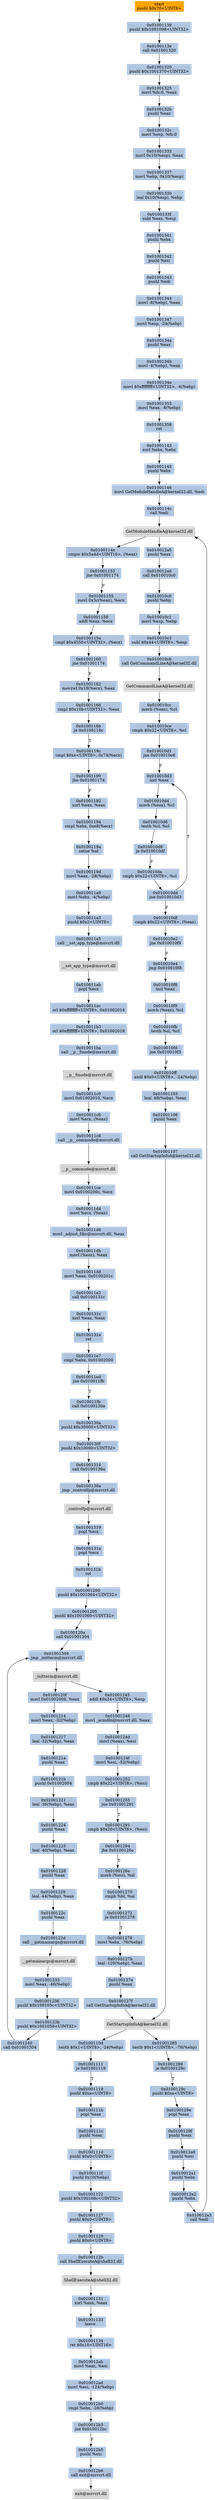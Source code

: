 digraph G {
node[shape=rectangle,style=filled,fillcolor=lightsteelblue,color=lightsteelblue]
bgcolor="transparent"
a0x01001137pushl_0x70UINT8[label="start\npushl $0x70<UINT8>",color="lightgrey",fillcolor="orange"];
a0x01001139pushl_0x1001098UINT32[label="0x01001139\npushl $0x1001098<UINT32>"];
a0x0100113ecall_0x01001320[label="0x0100113e\ncall 0x01001320"];
a0x01001320pushl_0x1001370UINT32[label="0x01001320\npushl $0x1001370<UINT32>"];
a0x01001325movl_fs_0_eax[label="0x01001325\nmovl %fs:0, %eax"];
a0x0100132bpushl_eax[label="0x0100132b\npushl %eax"];
a0x0100132cmovl_esp_fs_0[label="0x0100132c\nmovl %esp, %fs:0"];
a0x01001333movl_0x10esp__eax[label="0x01001333\nmovl 0x10(%esp), %eax"];
a0x01001337movl_ebp_0x10esp_[label="0x01001337\nmovl %ebp, 0x10(%esp)"];
a0x0100133bleal_0x10esp__ebp[label="0x0100133b\nleal 0x10(%esp), %ebp"];
a0x0100133fsubl_eax_esp[label="0x0100133f\nsubl %eax, %esp"];
a0x01001341pushl_ebx[label="0x01001341\npushl %ebx"];
a0x01001342pushl_esi[label="0x01001342\npushl %esi"];
a0x01001343pushl_edi[label="0x01001343\npushl %edi"];
a0x01001344movl__8ebp__eax[label="0x01001344\nmovl -8(%ebp), %eax"];
a0x01001347movl_esp__24ebp_[label="0x01001347\nmovl %esp, -24(%ebp)"];
a0x0100134apushl_eax[label="0x0100134a\npushl %eax"];
a0x0100134bmovl__4ebp__eax[label="0x0100134b\nmovl -4(%ebp), %eax"];
a0x0100134emovl_0xffffffffUINT32__4ebp_[label="0x0100134e\nmovl $0xffffffff<UINT32>, -4(%ebp)"];
a0x01001355movl_eax__8ebp_[label="0x01001355\nmovl %eax, -8(%ebp)"];
a0x01001358ret[label="0x01001358\nret"];
a0x01001143xorl_ebx_ebx[label="0x01001143\nxorl %ebx, %ebx"];
a0x01001145pushl_ebx[label="0x01001145\npushl %ebx"];
a0x01001146movl_GetModuleHandleA_kernel32_dll_edi[label="0x01001146\nmovl GetModuleHandleA@kernel32.dll, %edi"];
a0x0100114ccall_edi[label="0x0100114c\ncall %edi"];
GetModuleHandleA_kernel32_dll[label="GetModuleHandleA@kernel32.dll",color="lightgrey",fillcolor="lightgrey"];
a0x0100114ecmpw_0x5a4dUINT16_eax_[label="0x0100114e\ncmpw $0x5a4d<UINT16>, (%eax)"];
a0x01001153jne_0x01001174[label="0x01001153\njne 0x01001174"];
a0x01001155movl_0x3ceax__ecx[label="0x01001155\nmovl 0x3c(%eax), %ecx"];
a0x01001158addl_eax_ecx[label="0x01001158\naddl %eax, %ecx"];
a0x0100115acmpl_0x4550UINT32_ecx_[label="0x0100115a\ncmpl $0x4550<UINT32>, (%ecx)"];
a0x01001160jne_0x01001174[label="0x01001160\njne 0x01001174"];
a0x01001162movzwl_0x18ecx__eax[label="0x01001162\nmovzwl 0x18(%ecx), %eax"];
a0x01001166cmpl_0x10bUINT32_eax[label="0x01001166\ncmpl $0x10b<UINT32>, %eax"];
a0x0100116bje_0x0100118c[label="0x0100116b\nje 0x0100118c"];
a0x0100118ccmpl_0xeUINT8_0x74ecx_[label="0x0100118c\ncmpl $0xe<UINT8>, 0x74(%ecx)"];
a0x01001190jbe_0x01001174[label="0x01001190\njbe 0x01001174"];
a0x01001192xorl_eax_eax[label="0x01001192\nxorl %eax, %eax"];
a0x01001194cmpl_ebx_0xe8ecx_[label="0x01001194\ncmpl %ebx, 0xe8(%ecx)"];
a0x0100119asetne_al[label="0x0100119a\nsetne %al"];
a0x0100119dmovl_eax__28ebp_[label="0x0100119d\nmovl %eax, -28(%ebp)"];
a0x010011a0movl_ebx__4ebp_[label="0x010011a0\nmovl %ebx, -4(%ebp)"];
a0x010011a3pushl_0x2UINT8[label="0x010011a3\npushl $0x2<UINT8>"];
a0x010011a5call___set_app_type_msvcrt_dll[label="0x010011a5\ncall __set_app_type@msvcrt.dll"];
a__set_app_type_msvcrt_dll[label="__set_app_type@msvcrt.dll",color="lightgrey",fillcolor="lightgrey"];
a0x010011abpopl_ecx[label="0x010011ab\npopl %ecx"];
a0x010011acorl_0xffffffffUINT8_0x01002014[label="0x010011ac\norl $0xffffffff<UINT8>, 0x01002014"];
a0x010011b3orl_0xffffffffUINT8_0x01002018[label="0x010011b3\norl $0xffffffff<UINT8>, 0x01002018"];
a0x010011bacall___p__fmode_msvcrt_dll[label="0x010011ba\ncall __p__fmode@msvcrt.dll"];
a__p__fmode_msvcrt_dll[label="__p__fmode@msvcrt.dll",color="lightgrey",fillcolor="lightgrey"];
a0x010011c0movl_0x01002010_ecx[label="0x010011c0\nmovl 0x01002010, %ecx"];
a0x010011c6movl_ecx_eax_[label="0x010011c6\nmovl %ecx, (%eax)"];
a0x010011c8call___p__commode_msvcrt_dll[label="0x010011c8\ncall __p__commode@msvcrt.dll"];
a__p__commode_msvcrt_dll[label="__p__commode@msvcrt.dll",color="lightgrey",fillcolor="lightgrey"];
a0x010011cemovl_0x0100200c_ecx[label="0x010011ce\nmovl 0x0100200c, %ecx"];
a0x010011d4movl_ecx_eax_[label="0x010011d4\nmovl %ecx, (%eax)"];
a0x010011d6movl__adjust_fdiv_msvcrt_dll_eax[label="0x010011d6\nmovl _adjust_fdiv@msvcrt.dll, %eax"];
a0x010011dbmovl_eax__eax[label="0x010011db\nmovl (%eax), %eax"];
a0x010011ddmovl_eax_0x0100201c[label="0x010011dd\nmovl %eax, 0x0100201c"];
a0x010011e2call_0x0100131c[label="0x010011e2\ncall 0x0100131c"];
a0x0100131cxorl_eax_eax[label="0x0100131c\nxorl %eax, %eax"];
a0x0100131eret[label="0x0100131e\nret"];
a0x010011e7cmpl_ebx_0x01002000[label="0x010011e7\ncmpl %ebx, 0x01002000"];
a0x010011edjne_0x010011fb[label="0x010011ed\njne 0x010011fb"];
a0x010011fbcall_0x0100130a[label="0x010011fb\ncall 0x0100130a"];
a0x0100130apushl_0x30000UINT32[label="0x0100130a\npushl $0x30000<UINT32>"];
a0x0100130fpushl_0x10000UINT32[label="0x0100130f\npushl $0x10000<UINT32>"];
a0x01001314call_0x0100136a[label="0x01001314\ncall 0x0100136a"];
a0x0100136ajmp__controlfp_msvcrt_dll[label="0x0100136a\njmp _controlfp@msvcrt.dll"];
a_controlfp_msvcrt_dll[label="_controlfp@msvcrt.dll",color="lightgrey",fillcolor="lightgrey"];
a0x01001319popl_ecx[label="0x01001319\npopl %ecx"];
a0x0100131apopl_ecx[label="0x0100131a\npopl %ecx"];
a0x0100131bret[label="0x0100131b\nret"];
a0x01001200pushl_0x1001064UINT32[label="0x01001200\npushl $0x1001064<UINT32>"];
a0x01001205pushl_0x1001060UINT32[label="0x01001205\npushl $0x1001060<UINT32>"];
a0x0100120acall_0x01001304[label="0x0100120a\ncall 0x01001304"];
a0x01001304jmp__initterm_msvcrt_dll[label="0x01001304\njmp _initterm@msvcrt.dll"];
a_initterm_msvcrt_dll[label="_initterm@msvcrt.dll",color="lightgrey",fillcolor="lightgrey"];
a0x0100120fmovl_0x01002008_eax[label="0x0100120f\nmovl 0x01002008, %eax"];
a0x01001214movl_eax__32ebp_[label="0x01001214\nmovl %eax, -32(%ebp)"];
a0x01001217leal__32ebp__eax[label="0x01001217\nleal -32(%ebp), %eax"];
a0x0100121apushl_eax[label="0x0100121a\npushl %eax"];
a0x0100121bpushl_0x01002004[label="0x0100121b\npushl 0x01002004"];
a0x01001221leal__36ebp__eax[label="0x01001221\nleal -36(%ebp), %eax"];
a0x01001224pushl_eax[label="0x01001224\npushl %eax"];
a0x01001225leal__40ebp__eax[label="0x01001225\nleal -40(%ebp), %eax"];
a0x01001228pushl_eax[label="0x01001228\npushl %eax"];
a0x01001229leal__44ebp__eax[label="0x01001229\nleal -44(%ebp), %eax"];
a0x0100122cpushl_eax[label="0x0100122c\npushl %eax"];
a0x0100122dcall___getmainargs_msvcrt_dll[label="0x0100122d\ncall __getmainargs@msvcrt.dll"];
a__getmainargs_msvcrt_dll[label="__getmainargs@msvcrt.dll",color="lightgrey",fillcolor="lightgrey"];
a0x01001233movl_eax__48ebp_[label="0x01001233\nmovl %eax, -48(%ebp)"];
a0x01001236pushl_0x100105cUINT32[label="0x01001236\npushl $0x100105c<UINT32>"];
a0x0100123bpushl_0x1001058UINT32[label="0x0100123b\npushl $0x1001058<UINT32>"];
a0x01001240call_0x01001304[label="0x01001240\ncall 0x01001304"];
a0x01001245addl_0x24UINT8_esp[label="0x01001245\naddl $0x24<UINT8>, %esp"];
a0x01001248movl__acmdln_msvcrt_dll_eax[label="0x01001248\nmovl _acmdln@msvcrt.dll, %eax"];
a0x0100124dmovl_eax__esi[label="0x0100124d\nmovl (%eax), %esi"];
a0x0100124fmovl_esi__52ebp_[label="0x0100124f\nmovl %esi, -52(%ebp)"];
a0x01001252cmpb_0x22UINT8_esi_[label="0x01001252\ncmpb $0x22<UINT8>, (%esi)"];
a0x01001255jne_0x01001291[label="0x01001255\njne 0x01001291"];
a0x01001291cmpb_0x20UINT8_esi_[label="0x01001291\ncmpb $0x20<UINT8>, (%esi)"];
a0x01001294jbe_0x0100126e[label="0x01001294\njbe 0x0100126e"];
a0x0100126emovb_esi__al[label="0x0100126e\nmovb (%esi), %al"];
a0x01001270cmpb_bl_al[label="0x01001270\ncmpb %bl, %al"];
a0x01001272je_0x01001278[label="0x01001272\nje 0x01001278"];
a0x01001278movl_ebx__76ebp_[label="0x01001278\nmovl %ebx, -76(%ebp)"];
a0x0100127bleal__120ebp__eax[label="0x0100127b\nleal -120(%ebp), %eax"];
a0x0100127epushl_eax[label="0x0100127e\npushl %eax"];
a0x0100127fcall_GetStartupInfoA_kernel32_dll[label="0x0100127f\ncall GetStartupInfoA@kernel32.dll"];
GetStartupInfoA_kernel32_dll[label="GetStartupInfoA@kernel32.dll",color="lightgrey",fillcolor="lightgrey"];
a0x01001285testb_0x1UINT8__76ebp_[label="0x01001285\ntestb $0x1<UINT8>, -76(%ebp)"];
a0x01001289je_0x0100129c[label="0x01001289\nje 0x0100129c"];
a0x0100129cpushl_0xaUINT8[label="0x0100129c\npushl $0xa<UINT8>"];
a0x0100129epopl_eax[label="0x0100129e\npopl %eax"];
a0x0100129fpushl_eax[label="0x0100129f\npushl %eax"];
a0x010012a0pushl_esi[label="0x010012a0\npushl %esi"];
a0x010012a1pushl_ebx[label="0x010012a1\npushl %ebx"];
a0x010012a2pushl_ebx[label="0x010012a2\npushl %ebx"];
a0x010012a3call_edi[label="0x010012a3\ncall %edi"];
a0x010012a5pushl_eax[label="0x010012a5\npushl %eax"];
a0x010012a6call_0x010010c0[label="0x010012a6\ncall 0x010010c0"];
a0x010010c0pushl_ebp[label="0x010010c0\npushl %ebp"];
a0x010010c1movl_esp_ebp[label="0x010010c1\nmovl %esp, %ebp"];
a0x010010c3subl_0x44UINT8_esp[label="0x010010c3\nsubl $0x44<UINT8>, %esp"];
a0x010010c6call_GetCommandLineA_kernel32_dll[label="0x010010c6\ncall GetCommandLineA@kernel32.dll"];
GetCommandLineA_kernel32_dll[label="GetCommandLineA@kernel32.dll",color="lightgrey",fillcolor="lightgrey"];
a0x010010ccmovb_eax__cl[label="0x010010cc\nmovb (%eax), %cl"];
a0x010010cecmpb_0x22UINT8_cl[label="0x010010ce\ncmpb $0x22<UINT8>, %cl"];
a0x010010d1jne_0x010010e6[label="0x010010d1\njne 0x010010e6"];
a0x010010d3incl_eax[label="0x010010d3\nincl %eax"];
a0x010010d4movb_eax__cl[label="0x010010d4\nmovb (%eax), %cl"];
a0x010010d6testb_cl_cl[label="0x010010d6\ntestb %cl, %cl"];
a0x010010d8je_0x010010df[label="0x010010d8\nje 0x010010df"];
a0x010010dacmpb_0x22UINT8_cl[label="0x010010da\ncmpb $0x22<UINT8>, %cl"];
a0x010010ddjne_0x010010d3[label="0x010010dd\njne 0x010010d3"];
a0x010010dfcmpb_0x22UINT8_eax_[label="0x010010df\ncmpb $0x22<UINT8>, (%eax)"];
a0x010010e2jne_0x010010f9[label="0x010010e2\njne 0x010010f9"];
a0x010010e4jmp_0x010010f8[label="0x010010e4\njmp 0x010010f8"];
a0x010010f8incl_eax[label="0x010010f8\nincl %eax"];
a0x010010f9movb_eax__cl[label="0x010010f9\nmovb (%eax), %cl"];
a0x010010fbtestb_cl_cl[label="0x010010fb\ntestb %cl, %cl"];
a0x010010fdjne_0x010010f3[label="0x010010fd\njne 0x010010f3"];
a0x010010ffandl_0x0UINT8__24ebp_[label="0x010010ff\nandl $0x0<UINT8>, -24(%ebp)"];
a0x01001103leal__68ebp__eax[label="0x01001103\nleal -68(%ebp), %eax"];
a0x01001106pushl_eax[label="0x01001106\npushl %eax"];
a0x01001107call_GetStartupInfoA_kernel32_dll[label="0x01001107\ncall GetStartupInfoA@kernel32.dll"];
a0x0100110dtestb_0x1UINT8__24ebp_[label="0x0100110d\ntestb $0x1<UINT8>, -24(%ebp)"];
a0x01001111je_0x01001119[label="0x01001111\nje 0x01001119"];
a0x01001119pushl_0xaUINT8[label="0x01001119\npushl $0xa<UINT8>"];
a0x0100111bpopl_eax[label="0x0100111b\npopl %eax"];
a0x0100111cpushl_eax[label="0x0100111c\npushl %eax"];
a0x0100111dpushl_0x0UINT8[label="0x0100111d\npushl $0x0<UINT8>"];
a0x0100111fpushl_0x10ebp_[label="0x0100111f\npushl 0x10(%ebp)"];
a0x01001122pushl_0x100108cUINT32[label="0x01001122\npushl $0x100108c<UINT32>"];
a0x01001127pushl_0x0UINT8[label="0x01001127\npushl $0x0<UINT8>"];
a0x01001129pushl_0x0UINT8[label="0x01001129\npushl $0x0<UINT8>"];
a0x0100112bcall_ShellExecuteA_shell32_dll[label="0x0100112b\ncall ShellExecuteA@shell32.dll"];
ShellExecuteA_shell32_dll[label="ShellExecuteA@shell32.dll",color="lightgrey",fillcolor="lightgrey"];
a0x01001131xorl_eax_eax[label="0x01001131\nxorl %eax, %eax"];
a0x01001133leave_[label="0x01001133\nleave "];
a0x01001134ret_0x10UINT16[label="0x01001134\nret $0x10<UINT16>"];
a0x010012abmovl_eax_esi[label="0x010012ab\nmovl %eax, %esi"];
a0x010012admovl_esi__124ebp_[label="0x010012ad\nmovl %esi, -124(%ebp)"];
a0x010012b0cmpl_ebx__28ebp_[label="0x010012b0\ncmpl %ebx, -28(%ebp)"];
a0x010012b3jne_0x010012bc[label="0x010012b3\njne 0x010012bc"];
a0x010012b5pushl_esi[label="0x010012b5\npushl %esi"];
a0x010012b6call_exit_msvcrt_dll[label="0x010012b6\ncall exit@msvcrt.dll"];
exit_msvcrt_dll[label="exit@msvcrt.dll",color="lightgrey",fillcolor="lightgrey"];
a0x01001137pushl_0x70UINT8 -> a0x01001139pushl_0x1001098UINT32 [color="#000000"];
a0x01001139pushl_0x1001098UINT32 -> a0x0100113ecall_0x01001320 [color="#000000"];
a0x0100113ecall_0x01001320 -> a0x01001320pushl_0x1001370UINT32 [color="#000000"];
a0x01001320pushl_0x1001370UINT32 -> a0x01001325movl_fs_0_eax [color="#000000"];
a0x01001325movl_fs_0_eax -> a0x0100132bpushl_eax [color="#000000"];
a0x0100132bpushl_eax -> a0x0100132cmovl_esp_fs_0 [color="#000000"];
a0x0100132cmovl_esp_fs_0 -> a0x01001333movl_0x10esp__eax [color="#000000"];
a0x01001333movl_0x10esp__eax -> a0x01001337movl_ebp_0x10esp_ [color="#000000"];
a0x01001337movl_ebp_0x10esp_ -> a0x0100133bleal_0x10esp__ebp [color="#000000"];
a0x0100133bleal_0x10esp__ebp -> a0x0100133fsubl_eax_esp [color="#000000"];
a0x0100133fsubl_eax_esp -> a0x01001341pushl_ebx [color="#000000"];
a0x01001341pushl_ebx -> a0x01001342pushl_esi [color="#000000"];
a0x01001342pushl_esi -> a0x01001343pushl_edi [color="#000000"];
a0x01001343pushl_edi -> a0x01001344movl__8ebp__eax [color="#000000"];
a0x01001344movl__8ebp__eax -> a0x01001347movl_esp__24ebp_ [color="#000000"];
a0x01001347movl_esp__24ebp_ -> a0x0100134apushl_eax [color="#000000"];
a0x0100134apushl_eax -> a0x0100134bmovl__4ebp__eax [color="#000000"];
a0x0100134bmovl__4ebp__eax -> a0x0100134emovl_0xffffffffUINT32__4ebp_ [color="#000000"];
a0x0100134emovl_0xffffffffUINT32__4ebp_ -> a0x01001355movl_eax__8ebp_ [color="#000000"];
a0x01001355movl_eax__8ebp_ -> a0x01001358ret [color="#000000"];
a0x01001358ret -> a0x01001143xorl_ebx_ebx [color="#000000"];
a0x01001143xorl_ebx_ebx -> a0x01001145pushl_ebx [color="#000000"];
a0x01001145pushl_ebx -> a0x01001146movl_GetModuleHandleA_kernel32_dll_edi [color="#000000"];
a0x01001146movl_GetModuleHandleA_kernel32_dll_edi -> a0x0100114ccall_edi [color="#000000"];
a0x0100114ccall_edi -> GetModuleHandleA_kernel32_dll [color="#000000"];
GetModuleHandleA_kernel32_dll -> a0x0100114ecmpw_0x5a4dUINT16_eax_ [color="#000000"];
a0x0100114ecmpw_0x5a4dUINT16_eax_ -> a0x01001153jne_0x01001174 [color="#000000"];
a0x01001153jne_0x01001174 -> a0x01001155movl_0x3ceax__ecx [color="#000000",label="F"];
a0x01001155movl_0x3ceax__ecx -> a0x01001158addl_eax_ecx [color="#000000"];
a0x01001158addl_eax_ecx -> a0x0100115acmpl_0x4550UINT32_ecx_ [color="#000000"];
a0x0100115acmpl_0x4550UINT32_ecx_ -> a0x01001160jne_0x01001174 [color="#000000"];
a0x01001160jne_0x01001174 -> a0x01001162movzwl_0x18ecx__eax [color="#000000",label="F"];
a0x01001162movzwl_0x18ecx__eax -> a0x01001166cmpl_0x10bUINT32_eax [color="#000000"];
a0x01001166cmpl_0x10bUINT32_eax -> a0x0100116bje_0x0100118c [color="#000000"];
a0x0100116bje_0x0100118c -> a0x0100118ccmpl_0xeUINT8_0x74ecx_ [color="#000000",label="T"];
a0x0100118ccmpl_0xeUINT8_0x74ecx_ -> a0x01001190jbe_0x01001174 [color="#000000"];
a0x01001190jbe_0x01001174 -> a0x01001192xorl_eax_eax [color="#000000",label="F"];
a0x01001192xorl_eax_eax -> a0x01001194cmpl_ebx_0xe8ecx_ [color="#000000"];
a0x01001194cmpl_ebx_0xe8ecx_ -> a0x0100119asetne_al [color="#000000"];
a0x0100119asetne_al -> a0x0100119dmovl_eax__28ebp_ [color="#000000"];
a0x0100119dmovl_eax__28ebp_ -> a0x010011a0movl_ebx__4ebp_ [color="#000000"];
a0x010011a0movl_ebx__4ebp_ -> a0x010011a3pushl_0x2UINT8 [color="#000000"];
a0x010011a3pushl_0x2UINT8 -> a0x010011a5call___set_app_type_msvcrt_dll [color="#000000"];
a0x010011a5call___set_app_type_msvcrt_dll -> a__set_app_type_msvcrt_dll [color="#000000"];
a__set_app_type_msvcrt_dll -> a0x010011abpopl_ecx [color="#000000"];
a0x010011abpopl_ecx -> a0x010011acorl_0xffffffffUINT8_0x01002014 [color="#000000"];
a0x010011acorl_0xffffffffUINT8_0x01002014 -> a0x010011b3orl_0xffffffffUINT8_0x01002018 [color="#000000"];
a0x010011b3orl_0xffffffffUINT8_0x01002018 -> a0x010011bacall___p__fmode_msvcrt_dll [color="#000000"];
a0x010011bacall___p__fmode_msvcrt_dll -> a__p__fmode_msvcrt_dll [color="#000000"];
a__p__fmode_msvcrt_dll -> a0x010011c0movl_0x01002010_ecx [color="#000000"];
a0x010011c0movl_0x01002010_ecx -> a0x010011c6movl_ecx_eax_ [color="#000000"];
a0x010011c6movl_ecx_eax_ -> a0x010011c8call___p__commode_msvcrt_dll [color="#000000"];
a0x010011c8call___p__commode_msvcrt_dll -> a__p__commode_msvcrt_dll [color="#000000"];
a__p__commode_msvcrt_dll -> a0x010011cemovl_0x0100200c_ecx [color="#000000"];
a0x010011cemovl_0x0100200c_ecx -> a0x010011d4movl_ecx_eax_ [color="#000000"];
a0x010011d4movl_ecx_eax_ -> a0x010011d6movl__adjust_fdiv_msvcrt_dll_eax [color="#000000"];
a0x010011d6movl__adjust_fdiv_msvcrt_dll_eax -> a0x010011dbmovl_eax__eax [color="#000000"];
a0x010011dbmovl_eax__eax -> a0x010011ddmovl_eax_0x0100201c [color="#000000"];
a0x010011ddmovl_eax_0x0100201c -> a0x010011e2call_0x0100131c [color="#000000"];
a0x010011e2call_0x0100131c -> a0x0100131cxorl_eax_eax [color="#000000"];
a0x0100131cxorl_eax_eax -> a0x0100131eret [color="#000000"];
a0x0100131eret -> a0x010011e7cmpl_ebx_0x01002000 [color="#000000"];
a0x010011e7cmpl_ebx_0x01002000 -> a0x010011edjne_0x010011fb [color="#000000"];
a0x010011edjne_0x010011fb -> a0x010011fbcall_0x0100130a [color="#000000",label="T"];
a0x010011fbcall_0x0100130a -> a0x0100130apushl_0x30000UINT32 [color="#000000"];
a0x0100130apushl_0x30000UINT32 -> a0x0100130fpushl_0x10000UINT32 [color="#000000"];
a0x0100130fpushl_0x10000UINT32 -> a0x01001314call_0x0100136a [color="#000000"];
a0x01001314call_0x0100136a -> a0x0100136ajmp__controlfp_msvcrt_dll [color="#000000"];
a0x0100136ajmp__controlfp_msvcrt_dll -> a_controlfp_msvcrt_dll [color="#000000"];
a_controlfp_msvcrt_dll -> a0x01001319popl_ecx [color="#000000"];
a0x01001319popl_ecx -> a0x0100131apopl_ecx [color="#000000"];
a0x0100131apopl_ecx -> a0x0100131bret [color="#000000"];
a0x0100131bret -> a0x01001200pushl_0x1001064UINT32 [color="#000000"];
a0x01001200pushl_0x1001064UINT32 -> a0x01001205pushl_0x1001060UINT32 [color="#000000"];
a0x01001205pushl_0x1001060UINT32 -> a0x0100120acall_0x01001304 [color="#000000"];
a0x0100120acall_0x01001304 -> a0x01001304jmp__initterm_msvcrt_dll [color="#000000"];
a0x01001304jmp__initterm_msvcrt_dll -> a_initterm_msvcrt_dll [color="#000000"];
a_initterm_msvcrt_dll -> a0x0100120fmovl_0x01002008_eax [color="#000000"];
a0x0100120fmovl_0x01002008_eax -> a0x01001214movl_eax__32ebp_ [color="#000000"];
a0x01001214movl_eax__32ebp_ -> a0x01001217leal__32ebp__eax [color="#000000"];
a0x01001217leal__32ebp__eax -> a0x0100121apushl_eax [color="#000000"];
a0x0100121apushl_eax -> a0x0100121bpushl_0x01002004 [color="#000000"];
a0x0100121bpushl_0x01002004 -> a0x01001221leal__36ebp__eax [color="#000000"];
a0x01001221leal__36ebp__eax -> a0x01001224pushl_eax [color="#000000"];
a0x01001224pushl_eax -> a0x01001225leal__40ebp__eax [color="#000000"];
a0x01001225leal__40ebp__eax -> a0x01001228pushl_eax [color="#000000"];
a0x01001228pushl_eax -> a0x01001229leal__44ebp__eax [color="#000000"];
a0x01001229leal__44ebp__eax -> a0x0100122cpushl_eax [color="#000000"];
a0x0100122cpushl_eax -> a0x0100122dcall___getmainargs_msvcrt_dll [color="#000000"];
a0x0100122dcall___getmainargs_msvcrt_dll -> a__getmainargs_msvcrt_dll [color="#000000"];
a__getmainargs_msvcrt_dll -> a0x01001233movl_eax__48ebp_ [color="#000000"];
a0x01001233movl_eax__48ebp_ -> a0x01001236pushl_0x100105cUINT32 [color="#000000"];
a0x01001236pushl_0x100105cUINT32 -> a0x0100123bpushl_0x1001058UINT32 [color="#000000"];
a0x0100123bpushl_0x1001058UINT32 -> a0x01001240call_0x01001304 [color="#000000"];
a0x01001240call_0x01001304 -> a0x01001304jmp__initterm_msvcrt_dll [color="#000000"];
a_initterm_msvcrt_dll -> a0x01001245addl_0x24UINT8_esp [color="#000000"];
a0x01001245addl_0x24UINT8_esp -> a0x01001248movl__acmdln_msvcrt_dll_eax [color="#000000"];
a0x01001248movl__acmdln_msvcrt_dll_eax -> a0x0100124dmovl_eax__esi [color="#000000"];
a0x0100124dmovl_eax__esi -> a0x0100124fmovl_esi__52ebp_ [color="#000000"];
a0x0100124fmovl_esi__52ebp_ -> a0x01001252cmpb_0x22UINT8_esi_ [color="#000000"];
a0x01001252cmpb_0x22UINT8_esi_ -> a0x01001255jne_0x01001291 [color="#000000"];
a0x01001255jne_0x01001291 -> a0x01001291cmpb_0x20UINT8_esi_ [color="#000000",label="T"];
a0x01001291cmpb_0x20UINT8_esi_ -> a0x01001294jbe_0x0100126e [color="#000000"];
a0x01001294jbe_0x0100126e -> a0x0100126emovb_esi__al [color="#000000",label="T"];
a0x0100126emovb_esi__al -> a0x01001270cmpb_bl_al [color="#000000"];
a0x01001270cmpb_bl_al -> a0x01001272je_0x01001278 [color="#000000"];
a0x01001272je_0x01001278 -> a0x01001278movl_ebx__76ebp_ [color="#000000",label="T"];
a0x01001278movl_ebx__76ebp_ -> a0x0100127bleal__120ebp__eax [color="#000000"];
a0x0100127bleal__120ebp__eax -> a0x0100127epushl_eax [color="#000000"];
a0x0100127epushl_eax -> a0x0100127fcall_GetStartupInfoA_kernel32_dll [color="#000000"];
a0x0100127fcall_GetStartupInfoA_kernel32_dll -> GetStartupInfoA_kernel32_dll [color="#000000"];
GetStartupInfoA_kernel32_dll -> a0x01001285testb_0x1UINT8__76ebp_ [color="#000000"];
a0x01001285testb_0x1UINT8__76ebp_ -> a0x01001289je_0x0100129c [color="#000000"];
a0x01001289je_0x0100129c -> a0x0100129cpushl_0xaUINT8 [color="#000000",label="T"];
a0x0100129cpushl_0xaUINT8 -> a0x0100129epopl_eax [color="#000000"];
a0x0100129epopl_eax -> a0x0100129fpushl_eax [color="#000000"];
a0x0100129fpushl_eax -> a0x010012a0pushl_esi [color="#000000"];
a0x010012a0pushl_esi -> a0x010012a1pushl_ebx [color="#000000"];
a0x010012a1pushl_ebx -> a0x010012a2pushl_ebx [color="#000000"];
a0x010012a2pushl_ebx -> a0x010012a3call_edi [color="#000000"];
a0x010012a3call_edi -> GetModuleHandleA_kernel32_dll [color="#000000"];
GetModuleHandleA_kernel32_dll -> a0x010012a5pushl_eax [color="#000000"];
a0x010012a5pushl_eax -> a0x010012a6call_0x010010c0 [color="#000000"];
a0x010012a6call_0x010010c0 -> a0x010010c0pushl_ebp [color="#000000"];
a0x010010c0pushl_ebp -> a0x010010c1movl_esp_ebp [color="#000000"];
a0x010010c1movl_esp_ebp -> a0x010010c3subl_0x44UINT8_esp [color="#000000"];
a0x010010c3subl_0x44UINT8_esp -> a0x010010c6call_GetCommandLineA_kernel32_dll [color="#000000"];
a0x010010c6call_GetCommandLineA_kernel32_dll -> GetCommandLineA_kernel32_dll [color="#000000"];
GetCommandLineA_kernel32_dll -> a0x010010ccmovb_eax__cl [color="#000000"];
a0x010010ccmovb_eax__cl -> a0x010010cecmpb_0x22UINT8_cl [color="#000000"];
a0x010010cecmpb_0x22UINT8_cl -> a0x010010d1jne_0x010010e6 [color="#000000"];
a0x010010d1jne_0x010010e6 -> a0x010010d3incl_eax [color="#000000",label="F"];
a0x010010d3incl_eax -> a0x010010d4movb_eax__cl [color="#000000"];
a0x010010d4movb_eax__cl -> a0x010010d6testb_cl_cl [color="#000000"];
a0x010010d6testb_cl_cl -> a0x010010d8je_0x010010df [color="#000000"];
a0x010010d8je_0x010010df -> a0x010010dacmpb_0x22UINT8_cl [color="#000000",label="F"];
a0x010010dacmpb_0x22UINT8_cl -> a0x010010ddjne_0x010010d3 [color="#000000"];
a0x010010ddjne_0x010010d3 -> a0x010010d3incl_eax [color="#000000",label="T"];
a0x010010ddjne_0x010010d3 -> a0x010010dfcmpb_0x22UINT8_eax_ [color="#000000",label="F"];
a0x010010dfcmpb_0x22UINT8_eax_ -> a0x010010e2jne_0x010010f9 [color="#000000"];
a0x010010e2jne_0x010010f9 -> a0x010010e4jmp_0x010010f8 [color="#000000",label="F"];
a0x010010e4jmp_0x010010f8 -> a0x010010f8incl_eax [color="#000000"];
a0x010010f8incl_eax -> a0x010010f9movb_eax__cl [color="#000000"];
a0x010010f9movb_eax__cl -> a0x010010fbtestb_cl_cl [color="#000000"];
a0x010010fbtestb_cl_cl -> a0x010010fdjne_0x010010f3 [color="#000000"];
a0x010010fdjne_0x010010f3 -> a0x010010ffandl_0x0UINT8__24ebp_ [color="#000000",label="F"];
a0x010010ffandl_0x0UINT8__24ebp_ -> a0x01001103leal__68ebp__eax [color="#000000"];
a0x01001103leal__68ebp__eax -> a0x01001106pushl_eax [color="#000000"];
a0x01001106pushl_eax -> a0x01001107call_GetStartupInfoA_kernel32_dll [color="#000000"];
a0x01001107call_GetStartupInfoA_kernel32_dll -> GetStartupInfoA_kernel32_dll [color="#000000"];
GetStartupInfoA_kernel32_dll -> a0x0100110dtestb_0x1UINT8__24ebp_ [color="#000000"];
a0x0100110dtestb_0x1UINT8__24ebp_ -> a0x01001111je_0x01001119 [color="#000000"];
a0x01001111je_0x01001119 -> a0x01001119pushl_0xaUINT8 [color="#000000",label="T"];
a0x01001119pushl_0xaUINT8 -> a0x0100111bpopl_eax [color="#000000"];
a0x0100111bpopl_eax -> a0x0100111cpushl_eax [color="#000000"];
a0x0100111cpushl_eax -> a0x0100111dpushl_0x0UINT8 [color="#000000"];
a0x0100111dpushl_0x0UINT8 -> a0x0100111fpushl_0x10ebp_ [color="#000000"];
a0x0100111fpushl_0x10ebp_ -> a0x01001122pushl_0x100108cUINT32 [color="#000000"];
a0x01001122pushl_0x100108cUINT32 -> a0x01001127pushl_0x0UINT8 [color="#000000"];
a0x01001127pushl_0x0UINT8 -> a0x01001129pushl_0x0UINT8 [color="#000000"];
a0x01001129pushl_0x0UINT8 -> a0x0100112bcall_ShellExecuteA_shell32_dll [color="#000000"];
a0x0100112bcall_ShellExecuteA_shell32_dll -> ShellExecuteA_shell32_dll [color="#000000"];
ShellExecuteA_shell32_dll -> a0x01001131xorl_eax_eax [color="#000000"];
a0x01001131xorl_eax_eax -> a0x01001133leave_ [color="#000000"];
a0x01001133leave_ -> a0x01001134ret_0x10UINT16 [color="#000000"];
a0x01001134ret_0x10UINT16 -> a0x010012abmovl_eax_esi [color="#000000"];
a0x010012abmovl_eax_esi -> a0x010012admovl_esi__124ebp_ [color="#000000"];
a0x010012admovl_esi__124ebp_ -> a0x010012b0cmpl_ebx__28ebp_ [color="#000000"];
a0x010012b0cmpl_ebx__28ebp_ -> a0x010012b3jne_0x010012bc [color="#000000"];
a0x010012b3jne_0x010012bc -> a0x010012b5pushl_esi [color="#000000",label="F"];
a0x010012b5pushl_esi -> a0x010012b6call_exit_msvcrt_dll [color="#000000"];
a0x010012b6call_exit_msvcrt_dll -> exit_msvcrt_dll [color="#000000"];
}
